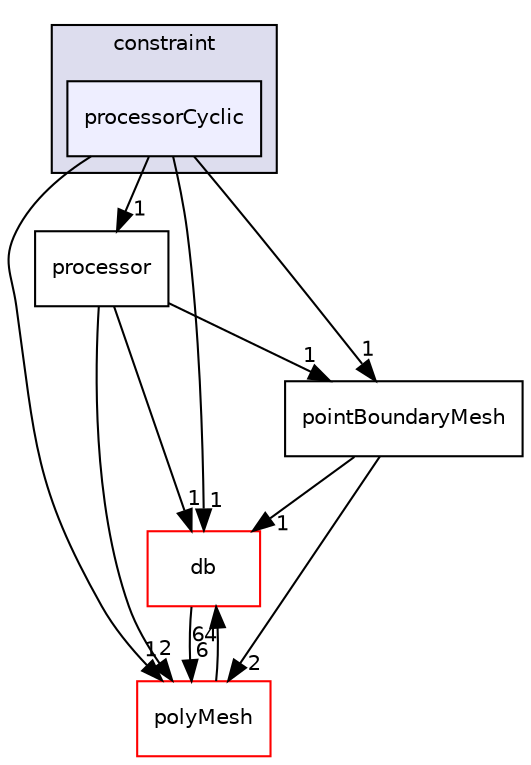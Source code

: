 digraph "src/OpenFOAM/meshes/pointMesh/pointPatches/constraint/processorCyclic" {
  bgcolor=transparent;
  compound=true
  node [ fontsize="10", fontname="Helvetica"];
  edge [ labelfontsize="10", labelfontname="Helvetica"];
  subgraph clusterdir_e167ef4ffdb4a3e074def457cb9fd663 {
    graph [ bgcolor="#ddddee", pencolor="black", label="constraint" fontname="Helvetica", fontsize="10", URL="dir_e167ef4ffdb4a3e074def457cb9fd663.html"]
  dir_b808697e89534c84de9eb9fadeac87a3 [shape=box, label="processorCyclic", style="filled", fillcolor="#eeeeff", pencolor="black", URL="dir_b808697e89534c84de9eb9fadeac87a3.html"];
  }
  dir_63c634f7a7cfd679ac26c67fb30fc32f [shape=box label="db" color="red" URL="dir_63c634f7a7cfd679ac26c67fb30fc32f.html"];
  dir_b331248a108c86b71e58f49053a85c82 [shape=box label="pointBoundaryMesh" URL="dir_b331248a108c86b71e58f49053a85c82.html"];
  dir_5e5a63cb97aae3d01c8e98f0c14953bc [shape=box label="polyMesh" color="red" URL="dir_5e5a63cb97aae3d01c8e98f0c14953bc.html"];
  dir_bfebc5a614df2e44492529925e580a7d [shape=box label="processor" URL="dir_bfebc5a614df2e44492529925e580a7d.html"];
  dir_b331248a108c86b71e58f49053a85c82->dir_63c634f7a7cfd679ac26c67fb30fc32f [headlabel="1", labeldistance=1.5 headhref="dir_002280_001983.html"];
  dir_b331248a108c86b71e58f49053a85c82->dir_5e5a63cb97aae3d01c8e98f0c14953bc [headlabel="2", labeldistance=1.5 headhref="dir_002280_002301.html"];
  dir_63c634f7a7cfd679ac26c67fb30fc32f->dir_5e5a63cb97aae3d01c8e98f0c14953bc [headlabel="6", labeldistance=1.5 headhref="dir_001983_002301.html"];
  dir_b808697e89534c84de9eb9fadeac87a3->dir_63c634f7a7cfd679ac26c67fb30fc32f [headlabel="1", labeldistance=1.5 headhref="dir_002292_001983.html"];
  dir_b808697e89534c84de9eb9fadeac87a3->dir_b331248a108c86b71e58f49053a85c82 [headlabel="1", labeldistance=1.5 headhref="dir_002292_002280.html"];
  dir_b808697e89534c84de9eb9fadeac87a3->dir_5e5a63cb97aae3d01c8e98f0c14953bc [headlabel="1", labeldistance=1.5 headhref="dir_002292_002301.html"];
  dir_b808697e89534c84de9eb9fadeac87a3->dir_bfebc5a614df2e44492529925e580a7d [headlabel="1", labeldistance=1.5 headhref="dir_002292_002291.html"];
  dir_5e5a63cb97aae3d01c8e98f0c14953bc->dir_63c634f7a7cfd679ac26c67fb30fc32f [headlabel="64", labeldistance=1.5 headhref="dir_002301_001983.html"];
  dir_bfebc5a614df2e44492529925e580a7d->dir_63c634f7a7cfd679ac26c67fb30fc32f [headlabel="1", labeldistance=1.5 headhref="dir_002291_001983.html"];
  dir_bfebc5a614df2e44492529925e580a7d->dir_b331248a108c86b71e58f49053a85c82 [headlabel="1", labeldistance=1.5 headhref="dir_002291_002280.html"];
  dir_bfebc5a614df2e44492529925e580a7d->dir_5e5a63cb97aae3d01c8e98f0c14953bc [headlabel="2", labeldistance=1.5 headhref="dir_002291_002301.html"];
}
